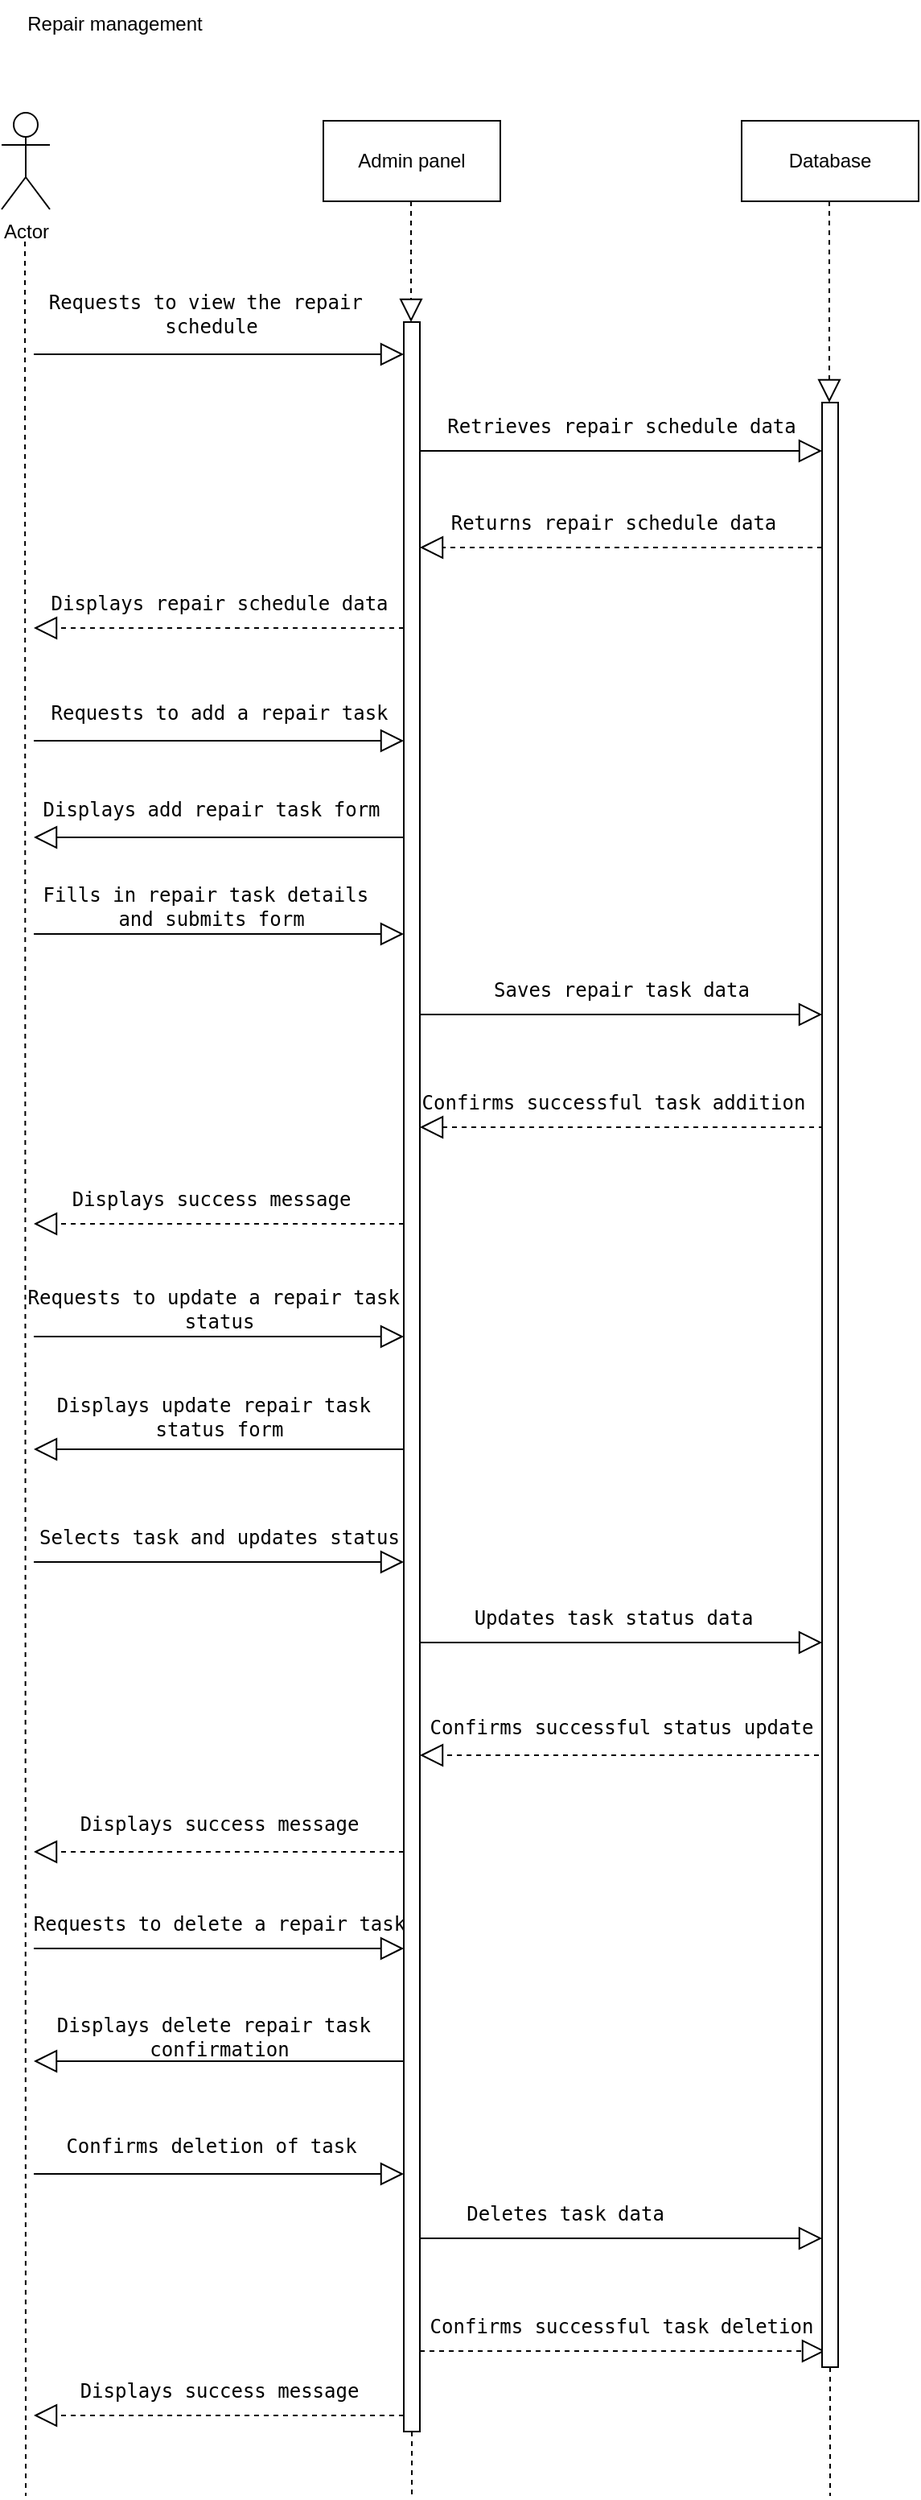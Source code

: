 <mxfile version="21.3.2" type="github">
  <diagram name="Page-1" id="n62t-O-tzqDGdzTkSi4j">
    <mxGraphModel dx="954" dy="2213" grid="1" gridSize="10" guides="1" tooltips="1" connect="1" arrows="1" fold="1" page="1" pageScale="1" pageWidth="1100" pageHeight="1700" math="0" shadow="0">
      <root>
        <mxCell id="0" />
        <mxCell id="1" parent="0" />
        <mxCell id="NY6FzfezgdDMYc2XJuMs-1" value="Actor" style="shape=umlActor;verticalLabelPosition=bottom;verticalAlign=top;html=1;outlineConnect=0;" parent="1" vertex="1">
          <mxGeometry x="80" y="40" width="30" height="60" as="geometry" />
        </mxCell>
        <mxCell id="NY6FzfezgdDMYc2XJuMs-3" value="Database" style="html=1;whiteSpace=wrap;" parent="1" vertex="1">
          <mxGeometry x="540" y="45" width="110" height="50" as="geometry" />
        </mxCell>
        <mxCell id="NY6FzfezgdDMYc2XJuMs-4" value="Admin panel" style="html=1;whiteSpace=wrap;" parent="1" vertex="1">
          <mxGeometry x="280" y="45" width="110" height="50" as="geometry" />
        </mxCell>
        <mxCell id="NY6FzfezgdDMYc2XJuMs-5" value="" style="endArrow=none;dashed=1;endFill=0;endSize=12;html=1;rounded=0;" parent="1" edge="1">
          <mxGeometry width="160" relative="1" as="geometry">
            <mxPoint x="94.5" y="120" as="sourcePoint" />
            <mxPoint x="95" y="1520" as="targetPoint" />
          </mxGeometry>
        </mxCell>
        <mxCell id="NY6FzfezgdDMYc2XJuMs-6" value="" style="endArrow=none;dashed=1;endFill=0;endSize=12;html=1;rounded=0;" parent="1" source="NY6FzfezgdDMYc2XJuMs-54" edge="1">
          <mxGeometry width="160" relative="1" as="geometry">
            <mxPoint x="334.5" y="95" as="sourcePoint" />
            <mxPoint x="335" y="1520" as="targetPoint" />
          </mxGeometry>
        </mxCell>
        <mxCell id="NY6FzfezgdDMYc2XJuMs-7" value="" style="endArrow=none;dashed=1;endFill=0;endSize=12;html=1;rounded=0;" parent="1" source="NY6FzfezgdDMYc2XJuMs-56" edge="1">
          <mxGeometry width="160" relative="1" as="geometry">
            <mxPoint x="594.5" y="95" as="sourcePoint" />
            <mxPoint x="595" y="1520" as="targetPoint" />
          </mxGeometry>
        </mxCell>
        <mxCell id="NY6FzfezgdDMYc2XJuMs-8" value="&lt;pre&gt;&lt;code class=&quot;!whitespace-pre hljs language-makefile&quot;&gt;Requests to view the repair &lt;br&gt;schedule&lt;/code&gt;&lt;/pre&gt;" style="text;html=1;align=center;verticalAlign=middle;resizable=0;points=[];autosize=1;strokeColor=none;fillColor=none;" parent="1" vertex="1">
          <mxGeometry x="100" y="130" width="220" height="70" as="geometry" />
        </mxCell>
        <mxCell id="NY6FzfezgdDMYc2XJuMs-9" value="&lt;pre&gt;&lt;code class=&quot;!whitespace-pre hljs language-makefile&quot;&gt;Retrieves repair schedule data&lt;/code&gt;&lt;/pre&gt;" style="text;html=1;align=center;verticalAlign=middle;resizable=0;points=[];autosize=1;strokeColor=none;fillColor=none;" parent="1" vertex="1">
          <mxGeometry x="350" y="210" width="230" height="50" as="geometry" />
        </mxCell>
        <mxCell id="NY6FzfezgdDMYc2XJuMs-10" value="&lt;pre&gt;&lt;code class=&quot;!whitespace-pre hljs language-makefile&quot;&gt;Returns repair schedule data&lt;/code&gt;&lt;/pre&gt;" style="text;html=1;align=center;verticalAlign=middle;resizable=0;points=[];autosize=1;strokeColor=none;fillColor=none;" parent="1" vertex="1">
          <mxGeometry x="350" y="270" width="220" height="50" as="geometry" />
        </mxCell>
        <mxCell id="NY6FzfezgdDMYc2XJuMs-11" value="&lt;pre&gt;&lt;code class=&quot;!whitespace-pre hljs language-makefile&quot;&gt;Displays repair schedule data&lt;/code&gt;&lt;/pre&gt;" style="text;html=1;align=center;verticalAlign=middle;resizable=0;points=[];autosize=1;strokeColor=none;fillColor=none;" parent="1" vertex="1">
          <mxGeometry x="100" y="320" width="230" height="50" as="geometry" />
        </mxCell>
        <mxCell id="NY6FzfezgdDMYc2XJuMs-12" value="&lt;pre&gt;&lt;code class=&quot;!whitespace-pre hljs language-makefile&quot;&gt;Requests to add a repair task&lt;/code&gt;&lt;/pre&gt;" style="text;html=1;align=center;verticalAlign=middle;resizable=0;points=[];autosize=1;strokeColor=none;fillColor=none;" parent="1" vertex="1">
          <mxGeometry x="100" y="388" width="230" height="50" as="geometry" />
        </mxCell>
        <mxCell id="NY6FzfezgdDMYc2XJuMs-13" value="&lt;pre&gt;&lt;code class=&quot;!whitespace-pre hljs language-makefile&quot;&gt;Displays add repair task form&lt;/code&gt;&lt;/pre&gt;" style="text;html=1;align=center;verticalAlign=middle;resizable=0;points=[];autosize=1;strokeColor=none;fillColor=none;" parent="1" vertex="1">
          <mxGeometry x="95" y="448" width="230" height="50" as="geometry" />
        </mxCell>
        <mxCell id="NY6FzfezgdDMYc2XJuMs-14" value="&lt;pre&gt;&lt;code class=&quot;!whitespace-pre hljs language-makefile&quot;&gt;Fills in repair task details &lt;br&gt;and submits form&lt;/code&gt;&lt;/pre&gt;" style="text;html=1;align=center;verticalAlign=middle;resizable=0;points=[];autosize=1;strokeColor=none;fillColor=none;" parent="1" vertex="1">
          <mxGeometry x="95" y="498" width="230" height="70" as="geometry" />
        </mxCell>
        <mxCell id="NY6FzfezgdDMYc2XJuMs-15" value="&lt;pre&gt;&lt;code class=&quot;!whitespace-pre hljs language-makefile&quot;&gt;Saves repair task data&lt;/code&gt;&lt;/pre&gt;" style="text;html=1;align=center;verticalAlign=middle;resizable=0;points=[];autosize=1;strokeColor=none;fillColor=none;" parent="1" vertex="1">
          <mxGeometry x="375" y="560" width="180" height="50" as="geometry" />
        </mxCell>
        <mxCell id="NY6FzfezgdDMYc2XJuMs-16" value="&lt;pre&gt;&lt;code class=&quot;!whitespace-pre hljs language-makefile&quot;&gt;Confirms successful task addition&lt;/code&gt;&lt;/pre&gt;" style="text;html=1;align=center;verticalAlign=middle;resizable=0;points=[];autosize=1;strokeColor=none;fillColor=none;" parent="1" vertex="1">
          <mxGeometry x="335" y="630" width="250" height="50" as="geometry" />
        </mxCell>
        <mxCell id="NY6FzfezgdDMYc2XJuMs-17" value="&lt;pre&gt;&lt;code class=&quot;!whitespace-pre hljs language-makefile&quot;&gt;Displays success message&lt;/code&gt;&lt;/pre&gt;" style="text;html=1;align=center;verticalAlign=middle;resizable=0;points=[];autosize=1;strokeColor=none;fillColor=none;" parent="1" vertex="1">
          <mxGeometry x="115" y="690" width="190" height="50" as="geometry" />
        </mxCell>
        <mxCell id="NY6FzfezgdDMYc2XJuMs-18" value="&lt;pre&gt;&lt;code class=&quot;!whitespace-pre hljs language-makefile&quot;&gt;Requests to update a repair task &lt;br&gt;status&lt;/code&gt;&lt;/pre&gt;" style="text;html=1;align=center;verticalAlign=middle;resizable=0;points=[];autosize=1;strokeColor=none;fillColor=none;" parent="1" vertex="1">
          <mxGeometry x="90" y="748" width="250" height="70" as="geometry" />
        </mxCell>
        <mxCell id="NY6FzfezgdDMYc2XJuMs-19" value="&lt;pre&gt;&lt;code class=&quot;!whitespace-pre hljs language-makefile&quot;&gt;Displays update repair task &lt;br&gt;status form&lt;/code&gt;&lt;/pre&gt;" style="text;html=1;align=center;verticalAlign=middle;resizable=0;points=[];autosize=1;strokeColor=none;fillColor=none;" parent="1" vertex="1">
          <mxGeometry x="105" y="815" width="220" height="70" as="geometry" />
        </mxCell>
        <mxCell id="NY6FzfezgdDMYc2XJuMs-20" value="&lt;pre&gt;&lt;code class=&quot;!whitespace-pre hljs language-makefile&quot;&gt;Selects task and updates status&lt;/code&gt;&lt;/pre&gt;" style="text;html=1;align=center;verticalAlign=middle;resizable=0;points=[];autosize=1;strokeColor=none;fillColor=none;" parent="1" vertex="1">
          <mxGeometry x="95" y="900" width="240" height="50" as="geometry" />
        </mxCell>
        <mxCell id="NY6FzfezgdDMYc2XJuMs-21" value="&lt;pre&gt;&lt;code class=&quot;!whitespace-pre hljs language-makefile&quot;&gt;Updates task status data&lt;/code&gt;&lt;/pre&gt;" style="text;html=1;align=center;verticalAlign=middle;resizable=0;points=[];autosize=1;strokeColor=none;fillColor=none;" parent="1" vertex="1">
          <mxGeometry x="365" y="950" width="190" height="50" as="geometry" />
        </mxCell>
        <mxCell id="NY6FzfezgdDMYc2XJuMs-22" value="&lt;pre&gt;&lt;code class=&quot;!whitespace-pre hljs language-makefile&quot;&gt;Confirms successful status update&lt;/code&gt;&lt;/pre&gt;" style="text;html=1;align=center;verticalAlign=middle;resizable=0;points=[];autosize=1;strokeColor=none;fillColor=none;" parent="1" vertex="1">
          <mxGeometry x="340" y="1018" width="250" height="50" as="geometry" />
        </mxCell>
        <mxCell id="NY6FzfezgdDMYc2XJuMs-23" value="&lt;pre&gt;&lt;code class=&quot;!whitespace-pre hljs language-makefile&quot;&gt;Displays success message&lt;/code&gt;&lt;/pre&gt;" style="text;html=1;align=center;verticalAlign=middle;resizable=0;points=[];autosize=1;strokeColor=none;fillColor=none;" parent="1" vertex="1">
          <mxGeometry x="120" y="1078" width="190" height="50" as="geometry" />
        </mxCell>
        <mxCell id="NY6FzfezgdDMYc2XJuMs-24" value="&lt;pre&gt;&lt;code class=&quot;!whitespace-pre hljs language-makefile&quot;&gt;Requests to delete a repair task&lt;/code&gt;&lt;/pre&gt;" style="text;html=1;align=center;verticalAlign=middle;resizable=0;points=[];autosize=1;strokeColor=none;fillColor=none;" parent="1" vertex="1">
          <mxGeometry x="90" y="1140" width="250" height="50" as="geometry" />
        </mxCell>
        <mxCell id="NY6FzfezgdDMYc2XJuMs-25" value="&lt;pre&gt;&lt;code class=&quot;!whitespace-pre hljs language-makefile&quot;&gt;Displays delete repair task &lt;br&gt;confirmation&lt;/code&gt;&lt;/pre&gt;" style="text;html=1;align=center;verticalAlign=middle;resizable=0;points=[];autosize=1;strokeColor=none;fillColor=none;" parent="1" vertex="1">
          <mxGeometry x="105" y="1200" width="220" height="70" as="geometry" />
        </mxCell>
        <mxCell id="NY6FzfezgdDMYc2XJuMs-26" value="&lt;pre&gt;&lt;code class=&quot;!whitespace-pre hljs language-makefile&quot;&gt;Confirms deletion of task&lt;/code&gt;&lt;/pre&gt;" style="text;html=1;align=center;verticalAlign=middle;resizable=0;points=[];autosize=1;strokeColor=none;fillColor=none;" parent="1" vertex="1">
          <mxGeometry x="110" y="1278" width="200" height="50" as="geometry" />
        </mxCell>
        <mxCell id="NY6FzfezgdDMYc2XJuMs-27" value="&lt;pre&gt;&lt;code class=&quot;!whitespace-pre hljs language-makefile&quot;&gt;Deletes task data&lt;/code&gt;&lt;/pre&gt;" style="text;html=1;align=center;verticalAlign=middle;resizable=0;points=[];autosize=1;strokeColor=none;fillColor=none;" parent="1" vertex="1">
          <mxGeometry x="360" y="1320" width="140" height="50" as="geometry" />
        </mxCell>
        <mxCell id="NY6FzfezgdDMYc2XJuMs-28" value="&lt;pre&gt;&lt;code class=&quot;!whitespace-pre hljs language-makefile&quot;&gt;Confirms successful task deletion&lt;/code&gt;&lt;/pre&gt;" style="text;html=1;align=center;verticalAlign=middle;resizable=0;points=[];autosize=1;strokeColor=none;fillColor=none;" parent="1" vertex="1">
          <mxGeometry x="340" y="1390" width="250" height="50" as="geometry" />
        </mxCell>
        <mxCell id="NY6FzfezgdDMYc2XJuMs-29" value="&lt;pre&gt;&lt;code class=&quot;!whitespace-pre hljs language-makefile&quot;&gt;Displays success message&lt;/code&gt;&lt;/pre&gt;" style="text;html=1;align=center;verticalAlign=middle;resizable=0;points=[];autosize=1;strokeColor=none;fillColor=none;" parent="1" vertex="1">
          <mxGeometry x="120" y="1430" width="190" height="50" as="geometry" />
        </mxCell>
        <mxCell id="NY6FzfezgdDMYc2XJuMs-30" value="" style="endArrow=block;endFill=0;endSize=12;html=1;rounded=0;" parent="1" edge="1">
          <mxGeometry width="160" relative="1" as="geometry">
            <mxPoint x="100" y="190" as="sourcePoint" />
            <mxPoint x="330" y="190" as="targetPoint" />
          </mxGeometry>
        </mxCell>
        <mxCell id="NY6FzfezgdDMYc2XJuMs-31" value="" style="endArrow=block;endFill=0;endSize=12;html=1;rounded=0;" parent="1" edge="1">
          <mxGeometry width="160" relative="1" as="geometry">
            <mxPoint x="340" y="250" as="sourcePoint" />
            <mxPoint x="590" y="250" as="targetPoint" />
          </mxGeometry>
        </mxCell>
        <mxCell id="NY6FzfezgdDMYc2XJuMs-32" value="" style="endArrow=block;endFill=0;endSize=12;html=1;rounded=0;dashed=1;" parent="1" edge="1">
          <mxGeometry width="160" relative="1" as="geometry">
            <mxPoint x="590" y="310" as="sourcePoint" />
            <mxPoint x="340" y="310" as="targetPoint" />
          </mxGeometry>
        </mxCell>
        <mxCell id="NY6FzfezgdDMYc2XJuMs-33" value="" style="endArrow=block;endFill=0;endSize=12;html=1;rounded=0;dashed=1;" parent="1" edge="1">
          <mxGeometry width="160" relative="1" as="geometry">
            <mxPoint x="330" y="360" as="sourcePoint" />
            <mxPoint x="100" y="360" as="targetPoint" />
          </mxGeometry>
        </mxCell>
        <mxCell id="NY6FzfezgdDMYc2XJuMs-34" value="" style="endArrow=block;endFill=0;endSize=12;html=1;rounded=0;" parent="1" edge="1">
          <mxGeometry width="160" relative="1" as="geometry">
            <mxPoint x="100" y="430" as="sourcePoint" />
            <mxPoint x="330" y="430" as="targetPoint" />
          </mxGeometry>
        </mxCell>
        <mxCell id="NY6FzfezgdDMYc2XJuMs-35" value="" style="endArrow=block;endFill=0;endSize=12;html=1;rounded=0;" parent="1" edge="1">
          <mxGeometry width="160" relative="1" as="geometry">
            <mxPoint x="330" y="490" as="sourcePoint" />
            <mxPoint x="100" y="490" as="targetPoint" />
          </mxGeometry>
        </mxCell>
        <mxCell id="NY6FzfezgdDMYc2XJuMs-36" value="" style="endArrow=block;endFill=0;endSize=12;html=1;rounded=0;" parent="1" edge="1">
          <mxGeometry width="160" relative="1" as="geometry">
            <mxPoint x="100" y="550" as="sourcePoint" />
            <mxPoint x="330" y="550" as="targetPoint" />
          </mxGeometry>
        </mxCell>
        <mxCell id="NY6FzfezgdDMYc2XJuMs-37" value="" style="endArrow=block;endFill=0;endSize=12;html=1;rounded=0;" parent="1" edge="1">
          <mxGeometry width="160" relative="1" as="geometry">
            <mxPoint x="340" y="600" as="sourcePoint" />
            <mxPoint x="590" y="600" as="targetPoint" />
          </mxGeometry>
        </mxCell>
        <mxCell id="NY6FzfezgdDMYc2XJuMs-38" value="" style="endArrow=block;endFill=0;endSize=12;html=1;rounded=0;entryX=1.024;entryY=0.8;entryDx=0;entryDy=0;entryPerimeter=0;exitX=1.024;exitY=0.8;exitDx=0;exitDy=0;exitPerimeter=0;dashed=1;" parent="1" source="NY6FzfezgdDMYc2XJuMs-16" edge="1">
          <mxGeometry width="160" relative="1" as="geometry">
            <mxPoint x="570" y="670" as="sourcePoint" />
            <mxPoint x="340" y="670" as="targetPoint" />
          </mxGeometry>
        </mxCell>
        <mxCell id="NY6FzfezgdDMYc2XJuMs-39" value="" style="endArrow=block;endFill=0;endSize=12;html=1;rounded=0;dashed=1;" parent="1" edge="1">
          <mxGeometry width="160" relative="1" as="geometry">
            <mxPoint x="330" y="730" as="sourcePoint" />
            <mxPoint x="100" y="730" as="targetPoint" />
          </mxGeometry>
        </mxCell>
        <mxCell id="NY6FzfezgdDMYc2XJuMs-40" value="" style="endArrow=block;endFill=0;endSize=12;html=1;rounded=0;" parent="1" edge="1">
          <mxGeometry width="160" relative="1" as="geometry">
            <mxPoint x="100" y="800" as="sourcePoint" />
            <mxPoint x="330" y="800" as="targetPoint" />
          </mxGeometry>
        </mxCell>
        <mxCell id="NY6FzfezgdDMYc2XJuMs-41" value="" style="endArrow=block;endFill=0;endSize=12;html=1;rounded=0;" parent="1" edge="1">
          <mxGeometry width="160" relative="1" as="geometry">
            <mxPoint x="330" y="870" as="sourcePoint" />
            <mxPoint x="100" y="870" as="targetPoint" />
          </mxGeometry>
        </mxCell>
        <mxCell id="NY6FzfezgdDMYc2XJuMs-42" value="" style="endArrow=block;endFill=0;endSize=12;html=1;rounded=0;" parent="1" edge="1">
          <mxGeometry width="160" relative="1" as="geometry">
            <mxPoint x="100" y="940" as="sourcePoint" />
            <mxPoint x="330" y="940" as="targetPoint" />
          </mxGeometry>
        </mxCell>
        <mxCell id="NY6FzfezgdDMYc2XJuMs-43" value="" style="endArrow=block;endFill=0;endSize=12;html=1;rounded=0;" parent="1" edge="1">
          <mxGeometry width="160" relative="1" as="geometry">
            <mxPoint x="340" y="990" as="sourcePoint" />
            <mxPoint x="590" y="990" as="targetPoint" />
          </mxGeometry>
        </mxCell>
        <mxCell id="NY6FzfezgdDMYc2XJuMs-45" value="" style="endArrow=block;endFill=0;endSize=12;html=1;rounded=0;entryX=1.016;entryY=0.84;entryDx=0;entryDy=0;entryPerimeter=0;exitX=1.016;exitY=0.84;exitDx=0;exitDy=0;exitPerimeter=0;dashed=1;" parent="1" source="NY6FzfezgdDMYc2XJuMs-22" edge="1">
          <mxGeometry width="160" relative="1" as="geometry">
            <mxPoint x="570" y="1060" as="sourcePoint" />
            <mxPoint x="340" y="1060" as="targetPoint" />
          </mxGeometry>
        </mxCell>
        <mxCell id="NY6FzfezgdDMYc2XJuMs-46" value="" style="endArrow=block;endFill=0;endSize=12;html=1;rounded=0;dashed=1;" parent="1" edge="1">
          <mxGeometry width="160" relative="1" as="geometry">
            <mxPoint x="330" y="1120" as="sourcePoint" />
            <mxPoint x="100" y="1120" as="targetPoint" />
          </mxGeometry>
        </mxCell>
        <mxCell id="NY6FzfezgdDMYc2XJuMs-47" value="" style="endArrow=block;endFill=0;endSize=12;html=1;rounded=0;" parent="1" edge="1">
          <mxGeometry width="160" relative="1" as="geometry">
            <mxPoint x="100" y="1180" as="sourcePoint" />
            <mxPoint x="330" y="1180" as="targetPoint" />
          </mxGeometry>
        </mxCell>
        <mxCell id="NY6FzfezgdDMYc2XJuMs-48" value="" style="endArrow=block;endFill=0;endSize=12;html=1;rounded=0;" parent="1" edge="1">
          <mxGeometry width="160" relative="1" as="geometry">
            <mxPoint x="330" y="1250" as="sourcePoint" />
            <mxPoint x="100" y="1250" as="targetPoint" />
          </mxGeometry>
        </mxCell>
        <mxCell id="NY6FzfezgdDMYc2XJuMs-49" value="" style="endArrow=block;endFill=0;endSize=12;html=1;rounded=0;" parent="1" edge="1">
          <mxGeometry width="160" relative="1" as="geometry">
            <mxPoint x="100" y="1320" as="sourcePoint" />
            <mxPoint x="330" y="1320" as="targetPoint" />
          </mxGeometry>
        </mxCell>
        <mxCell id="NY6FzfezgdDMYc2XJuMs-50" value="" style="endArrow=block;endFill=0;endSize=12;html=1;rounded=0;" parent="1" edge="1">
          <mxGeometry width="160" relative="1" as="geometry">
            <mxPoint x="340" y="1360" as="sourcePoint" />
            <mxPoint x="590" y="1360" as="targetPoint" />
          </mxGeometry>
        </mxCell>
        <mxCell id="NY6FzfezgdDMYc2XJuMs-51" value="" style="endArrow=block;endFill=0;endSize=12;html=1;rounded=0;entryX=1.008;entryY=0.8;entryDx=0;entryDy=0;entryPerimeter=0;dashed=1;" parent="1" target="NY6FzfezgdDMYc2XJuMs-28" edge="1">
          <mxGeometry width="160" relative="1" as="geometry">
            <mxPoint x="340" y="1430" as="sourcePoint" />
            <mxPoint x="570" y="1430" as="targetPoint" />
          </mxGeometry>
        </mxCell>
        <mxCell id="NY6FzfezgdDMYc2XJuMs-52" value="" style="endArrow=block;endFill=0;endSize=12;html=1;rounded=0;dashed=1;" parent="1" edge="1">
          <mxGeometry width="160" relative="1" as="geometry">
            <mxPoint x="330" y="1470" as="sourcePoint" />
            <mxPoint x="100" y="1470" as="targetPoint" />
          </mxGeometry>
        </mxCell>
        <mxCell id="NY6FzfezgdDMYc2XJuMs-55" value="" style="endArrow=block;dashed=1;endFill=0;endSize=12;html=1;rounded=0;" parent="1" target="NY6FzfezgdDMYc2XJuMs-54" edge="1">
          <mxGeometry width="160" relative="1" as="geometry">
            <mxPoint x="334.5" y="95" as="sourcePoint" />
            <mxPoint x="335" y="1520" as="targetPoint" />
          </mxGeometry>
        </mxCell>
        <mxCell id="NY6FzfezgdDMYc2XJuMs-54" value="" style="html=1;points=[];perimeter=orthogonalPerimeter;outlineConnect=0;targetShapes=umlLifeline;portConstraint=eastwest;newEdgeStyle={&quot;edgeStyle&quot;:&quot;elbowEdgeStyle&quot;,&quot;elbow&quot;:&quot;vertical&quot;,&quot;curved&quot;:0,&quot;rounded&quot;:0};" parent="1" vertex="1">
          <mxGeometry x="330" y="170" width="10" height="1310" as="geometry" />
        </mxCell>
        <mxCell id="NY6FzfezgdDMYc2XJuMs-57" value="" style="endArrow=block;dashed=1;endFill=0;endSize=12;html=1;rounded=0;" parent="1" target="NY6FzfezgdDMYc2XJuMs-56" edge="1">
          <mxGeometry width="160" relative="1" as="geometry">
            <mxPoint x="594.5" y="95" as="sourcePoint" />
            <mxPoint x="595" y="1520" as="targetPoint" />
          </mxGeometry>
        </mxCell>
        <mxCell id="NY6FzfezgdDMYc2XJuMs-56" value="" style="html=1;points=[];perimeter=orthogonalPerimeter;outlineConnect=0;targetShapes=umlLifeline;portConstraint=eastwest;newEdgeStyle={&quot;edgeStyle&quot;:&quot;elbowEdgeStyle&quot;,&quot;elbow&quot;:&quot;vertical&quot;,&quot;curved&quot;:0,&quot;rounded&quot;:0};" parent="1" vertex="1">
          <mxGeometry x="590" y="220" width="10" height="1220" as="geometry" />
        </mxCell>
        <mxCell id="VPYbBKazouHFQtkJ5CW9-1" value="Repair management" style="text;html=1;align=center;verticalAlign=middle;resizable=0;points=[];autosize=1;strokeColor=none;fillColor=none;" parent="1" vertex="1">
          <mxGeometry x="80" y="-30" width="140" height="30" as="geometry" />
        </mxCell>
      </root>
    </mxGraphModel>
  </diagram>
</mxfile>
